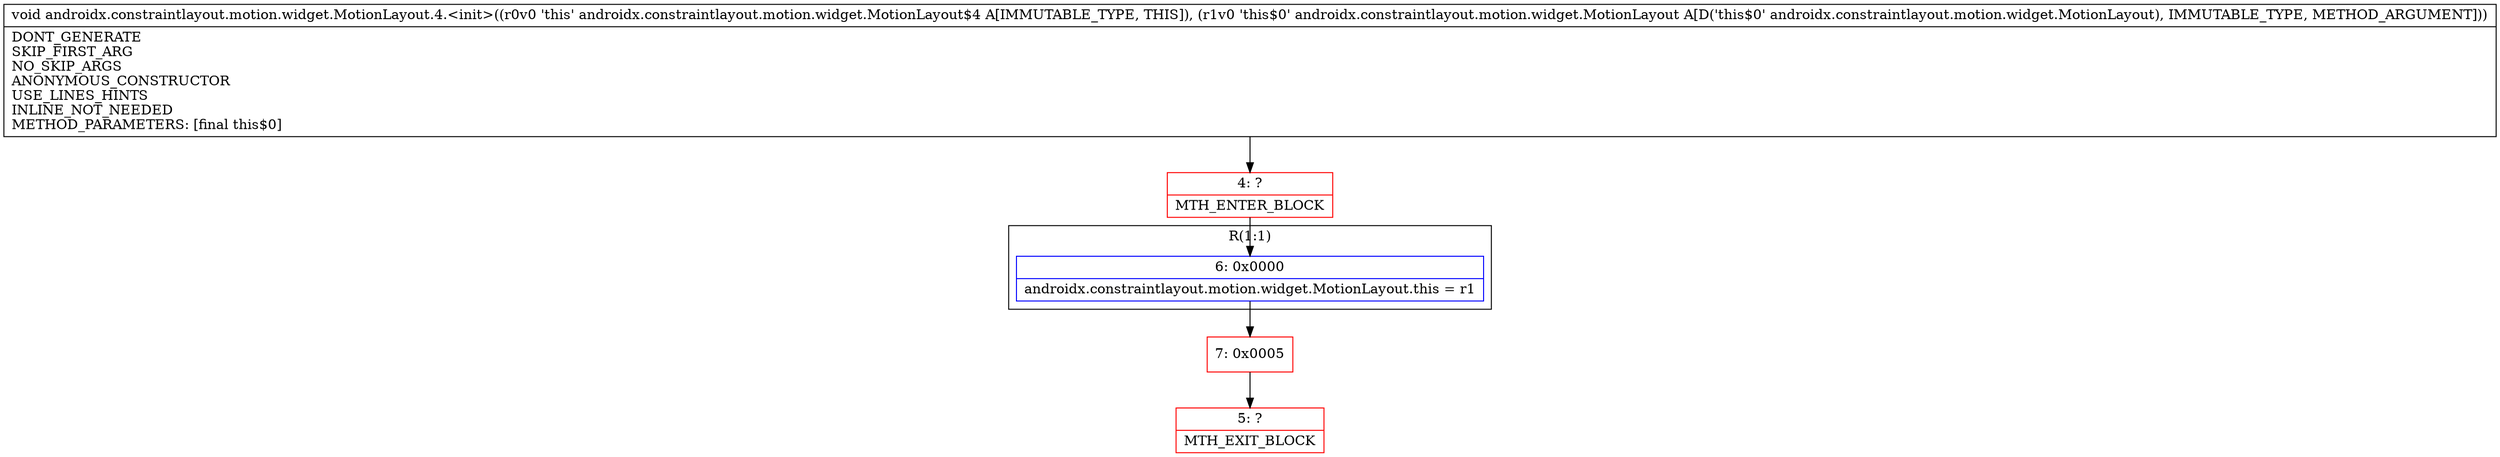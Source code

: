 digraph "CFG forandroidx.constraintlayout.motion.widget.MotionLayout.4.\<init\>(Landroidx\/constraintlayout\/motion\/widget\/MotionLayout;)V" {
subgraph cluster_Region_1741857077 {
label = "R(1:1)";
node [shape=record,color=blue];
Node_6 [shape=record,label="{6\:\ 0x0000|androidx.constraintlayout.motion.widget.MotionLayout.this = r1\l}"];
}
Node_4 [shape=record,color=red,label="{4\:\ ?|MTH_ENTER_BLOCK\l}"];
Node_7 [shape=record,color=red,label="{7\:\ 0x0005}"];
Node_5 [shape=record,color=red,label="{5\:\ ?|MTH_EXIT_BLOCK\l}"];
MethodNode[shape=record,label="{void androidx.constraintlayout.motion.widget.MotionLayout.4.\<init\>((r0v0 'this' androidx.constraintlayout.motion.widget.MotionLayout$4 A[IMMUTABLE_TYPE, THIS]), (r1v0 'this$0' androidx.constraintlayout.motion.widget.MotionLayout A[D('this$0' androidx.constraintlayout.motion.widget.MotionLayout), IMMUTABLE_TYPE, METHOD_ARGUMENT]))  | DONT_GENERATE\lSKIP_FIRST_ARG\lNO_SKIP_ARGS\lANONYMOUS_CONSTRUCTOR\lUSE_LINES_HINTS\lINLINE_NOT_NEEDED\lMETHOD_PARAMETERS: [final this$0]\l}"];
MethodNode -> Node_4;Node_6 -> Node_7;
Node_4 -> Node_6;
Node_7 -> Node_5;
}

